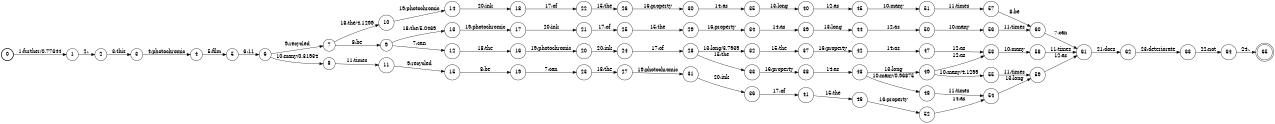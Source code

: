 digraph FST {
rankdir = LR;
size = "8.5,11";
label = "";
center = 1;
orientation = Portrait;
ranksep = "0.4";
nodesep = "0.25";
0 [label = "0", shape = circle, style = bold, fontsize = 14]
	0 -> 1 [label = "1:further/0.77344", fontsize = 14];
1 [label = "1", shape = circle, style = solid, fontsize = 14]
	1 -> 2 [label = "2:,", fontsize = 14];
2 [label = "2", shape = circle, style = solid, fontsize = 14]
	2 -> 3 [label = "3:this", fontsize = 14];
3 [label = "3", shape = circle, style = solid, fontsize = 14]
	3 -> 4 [label = "4:photochromic", fontsize = 14];
4 [label = "4", shape = circle, style = solid, fontsize = 14]
	4 -> 5 [label = "5:film", fontsize = 14];
5 [label = "5", shape = circle, style = solid, fontsize = 14]
	5 -> 6 [label = "6:11", fontsize = 14];
6 [label = "6", shape = circle, style = solid, fontsize = 14]
	6 -> 7 [label = "9:recycled", fontsize = 14];
	6 -> 8 [label = "10:many/0.31934", fontsize = 14];
7 [label = "7", shape = circle, style = solid, fontsize = 14]
	7 -> 9 [label = "8:be", fontsize = 14];
	7 -> 10 [label = "18:the/4.1299", fontsize = 14];
8 [label = "8", shape = circle, style = solid, fontsize = 14]
	8 -> 11 [label = "11:times", fontsize = 14];
9 [label = "9", shape = circle, style = solid, fontsize = 14]
	9 -> 12 [label = "7:can", fontsize = 14];
	9 -> 13 [label = "18:the/5.0469", fontsize = 14];
10 [label = "10", shape = circle, style = solid, fontsize = 14]
	10 -> 14 [label = "19:photochromic", fontsize = 14];
11 [label = "11", shape = circle, style = solid, fontsize = 14]
	11 -> 15 [label = "9:recycled", fontsize = 14];
12 [label = "12", shape = circle, style = solid, fontsize = 14]
	12 -> 16 [label = "18:the", fontsize = 14];
13 [label = "13", shape = circle, style = solid, fontsize = 14]
	13 -> 17 [label = "19:photochromic", fontsize = 14];
14 [label = "14", shape = circle, style = solid, fontsize = 14]
	14 -> 18 [label = "20:ink", fontsize = 14];
15 [label = "15", shape = circle, style = solid, fontsize = 14]
	15 -> 19 [label = "8:be", fontsize = 14];
16 [label = "16", shape = circle, style = solid, fontsize = 14]
	16 -> 20 [label = "19:photochromic", fontsize = 14];
17 [label = "17", shape = circle, style = solid, fontsize = 14]
	17 -> 21 [label = "20:ink", fontsize = 14];
18 [label = "18", shape = circle, style = solid, fontsize = 14]
	18 -> 22 [label = "17:of", fontsize = 14];
19 [label = "19", shape = circle, style = solid, fontsize = 14]
	19 -> 23 [label = "7:can", fontsize = 14];
20 [label = "20", shape = circle, style = solid, fontsize = 14]
	20 -> 24 [label = "20:ink", fontsize = 14];
21 [label = "21", shape = circle, style = solid, fontsize = 14]
	21 -> 25 [label = "17:of", fontsize = 14];
22 [label = "22", shape = circle, style = solid, fontsize = 14]
	22 -> 26 [label = "15:the", fontsize = 14];
23 [label = "23", shape = circle, style = solid, fontsize = 14]
	23 -> 27 [label = "18:the", fontsize = 14];
24 [label = "24", shape = circle, style = solid, fontsize = 14]
	24 -> 28 [label = "17:of", fontsize = 14];
25 [label = "25", shape = circle, style = solid, fontsize = 14]
	25 -> 29 [label = "15:the", fontsize = 14];
26 [label = "26", shape = circle, style = solid, fontsize = 14]
	26 -> 30 [label = "16:property", fontsize = 14];
27 [label = "27", shape = circle, style = solid, fontsize = 14]
	27 -> 31 [label = "19:photochromic", fontsize = 14];
28 [label = "28", shape = circle, style = solid, fontsize = 14]
	28 -> 32 [label = "13:long/3.7939", fontsize = 14];
	28 -> 33 [label = "15:the", fontsize = 14];
29 [label = "29", shape = circle, style = solid, fontsize = 14]
	29 -> 34 [label = "16:property", fontsize = 14];
30 [label = "30", shape = circle, style = solid, fontsize = 14]
	30 -> 35 [label = "14:as", fontsize = 14];
31 [label = "31", shape = circle, style = solid, fontsize = 14]
	31 -> 36 [label = "20:ink", fontsize = 14];
32 [label = "32", shape = circle, style = solid, fontsize = 14]
	32 -> 37 [label = "15:the", fontsize = 14];
33 [label = "33", shape = circle, style = solid, fontsize = 14]
	33 -> 38 [label = "16:property", fontsize = 14];
34 [label = "34", shape = circle, style = solid, fontsize = 14]
	34 -> 39 [label = "14:as", fontsize = 14];
35 [label = "35", shape = circle, style = solid, fontsize = 14]
	35 -> 40 [label = "13:long", fontsize = 14];
36 [label = "36", shape = circle, style = solid, fontsize = 14]
	36 -> 41 [label = "17:of", fontsize = 14];
37 [label = "37", shape = circle, style = solid, fontsize = 14]
	37 -> 42 [label = "16:property", fontsize = 14];
38 [label = "38", shape = circle, style = solid, fontsize = 14]
	38 -> 43 [label = "14:as", fontsize = 14];
39 [label = "39", shape = circle, style = solid, fontsize = 14]
	39 -> 44 [label = "13:long", fontsize = 14];
40 [label = "40", shape = circle, style = solid, fontsize = 14]
	40 -> 45 [label = "12:as", fontsize = 14];
41 [label = "41", shape = circle, style = solid, fontsize = 14]
	41 -> 46 [label = "15:the", fontsize = 14];
42 [label = "42", shape = circle, style = solid, fontsize = 14]
	42 -> 47 [label = "14:as", fontsize = 14];
43 [label = "43", shape = circle, style = solid, fontsize = 14]
	43 -> 48 [label = "10:many/0.96875", fontsize = 14];
	43 -> 49 [label = "13:long", fontsize = 14];
44 [label = "44", shape = circle, style = solid, fontsize = 14]
	44 -> 50 [label = "12:as", fontsize = 14];
45 [label = "45", shape = circle, style = solid, fontsize = 14]
	45 -> 51 [label = "10:many", fontsize = 14];
46 [label = "46", shape = circle, style = solid, fontsize = 14]
	46 -> 52 [label = "16:property", fontsize = 14];
47 [label = "47", shape = circle, style = solid, fontsize = 14]
	47 -> 53 [label = "12:as", fontsize = 14];
48 [label = "48", shape = circle, style = solid, fontsize = 14]
	48 -> 54 [label = "11:times", fontsize = 14];
49 [label = "49", shape = circle, style = solid, fontsize = 14]
	49 -> 55 [label = "10:many/4.1299", fontsize = 14];
	49 -> 53 [label = "12:as", fontsize = 14];
50 [label = "50", shape = circle, style = solid, fontsize = 14]
	50 -> 56 [label = "10:many", fontsize = 14];
51 [label = "51", shape = circle, style = solid, fontsize = 14]
	51 -> 57 [label = "11:times", fontsize = 14];
52 [label = "52", shape = circle, style = solid, fontsize = 14]
	52 -> 54 [label = "14:as", fontsize = 14];
53 [label = "53", shape = circle, style = solid, fontsize = 14]
	53 -> 58 [label = "10:many", fontsize = 14];
54 [label = "54", shape = circle, style = solid, fontsize = 14]
	54 -> 59 [label = "13:long", fontsize = 14];
55 [label = "55", shape = circle, style = solid, fontsize = 14]
	55 -> 59 [label = "11:times", fontsize = 14];
56 [label = "56", shape = circle, style = solid, fontsize = 14]
	56 -> 60 [label = "11:times", fontsize = 14];
57 [label = "57", shape = circle, style = solid, fontsize = 14]
	57 -> 60 [label = "8:be", fontsize = 14];
58 [label = "58", shape = circle, style = solid, fontsize = 14]
	58 -> 61 [label = "11:times", fontsize = 14];
59 [label = "59", shape = circle, style = solid, fontsize = 14]
	59 -> 61 [label = "12:as", fontsize = 14];
60 [label = "60", shape = circle, style = solid, fontsize = 14]
	60 -> 61 [label = "7:can", fontsize = 14];
61 [label = "61", shape = circle, style = solid, fontsize = 14]
	61 -> 62 [label = "21:does", fontsize = 14];
62 [label = "62", shape = circle, style = solid, fontsize = 14]
	62 -> 63 [label = "23:deteriorate", fontsize = 14];
63 [label = "63", shape = circle, style = solid, fontsize = 14]
	63 -> 64 [label = "22:not", fontsize = 14];
64 [label = "64", shape = circle, style = solid, fontsize = 14]
	64 -> 65 [label = "24:.", fontsize = 14];
65 [label = "65", shape = doublecircle, style = solid, fontsize = 14]
}
